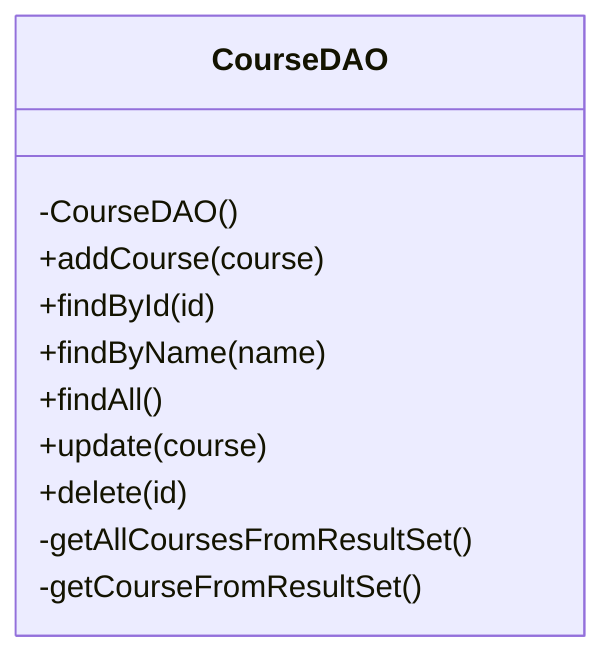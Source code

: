 classDiagram
    class CourseDAO {
        -CourseDAO()
        +addCourse(course)
        +findById(id)
        +findByName(name)
        +findAll()
        +update(course)
        +delete(id)

        -getAllCoursesFromResultSet()
        -getCourseFromResultSet()
    }